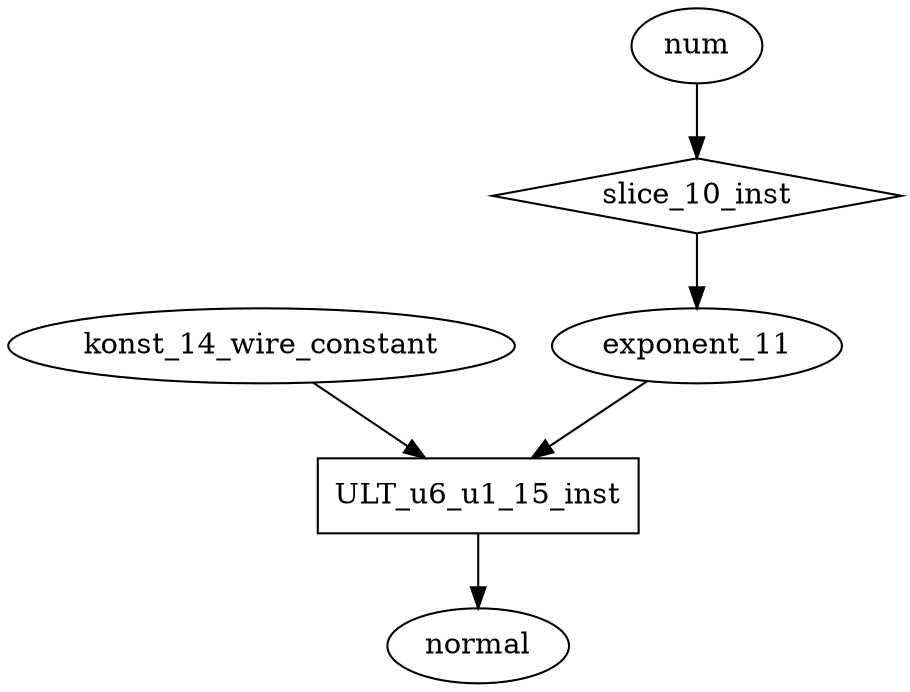 digraph data_path {
  exponent_11 [shape=ellipse];
  konst_14_wire_constant [shape=ellipse];
  ULT_u6_u1_15_inst [shape=rectangle];
exponent_11  -> ULT_u6_u1_15_inst;
konst_14_wire_constant  -> ULT_u6_u1_15_inst;
ULT_u6_u1_15_inst -> normal;
  slice_10_inst [shape=diamond];
num  -> slice_10_inst;
slice_10_inst -> exponent_11;
}
